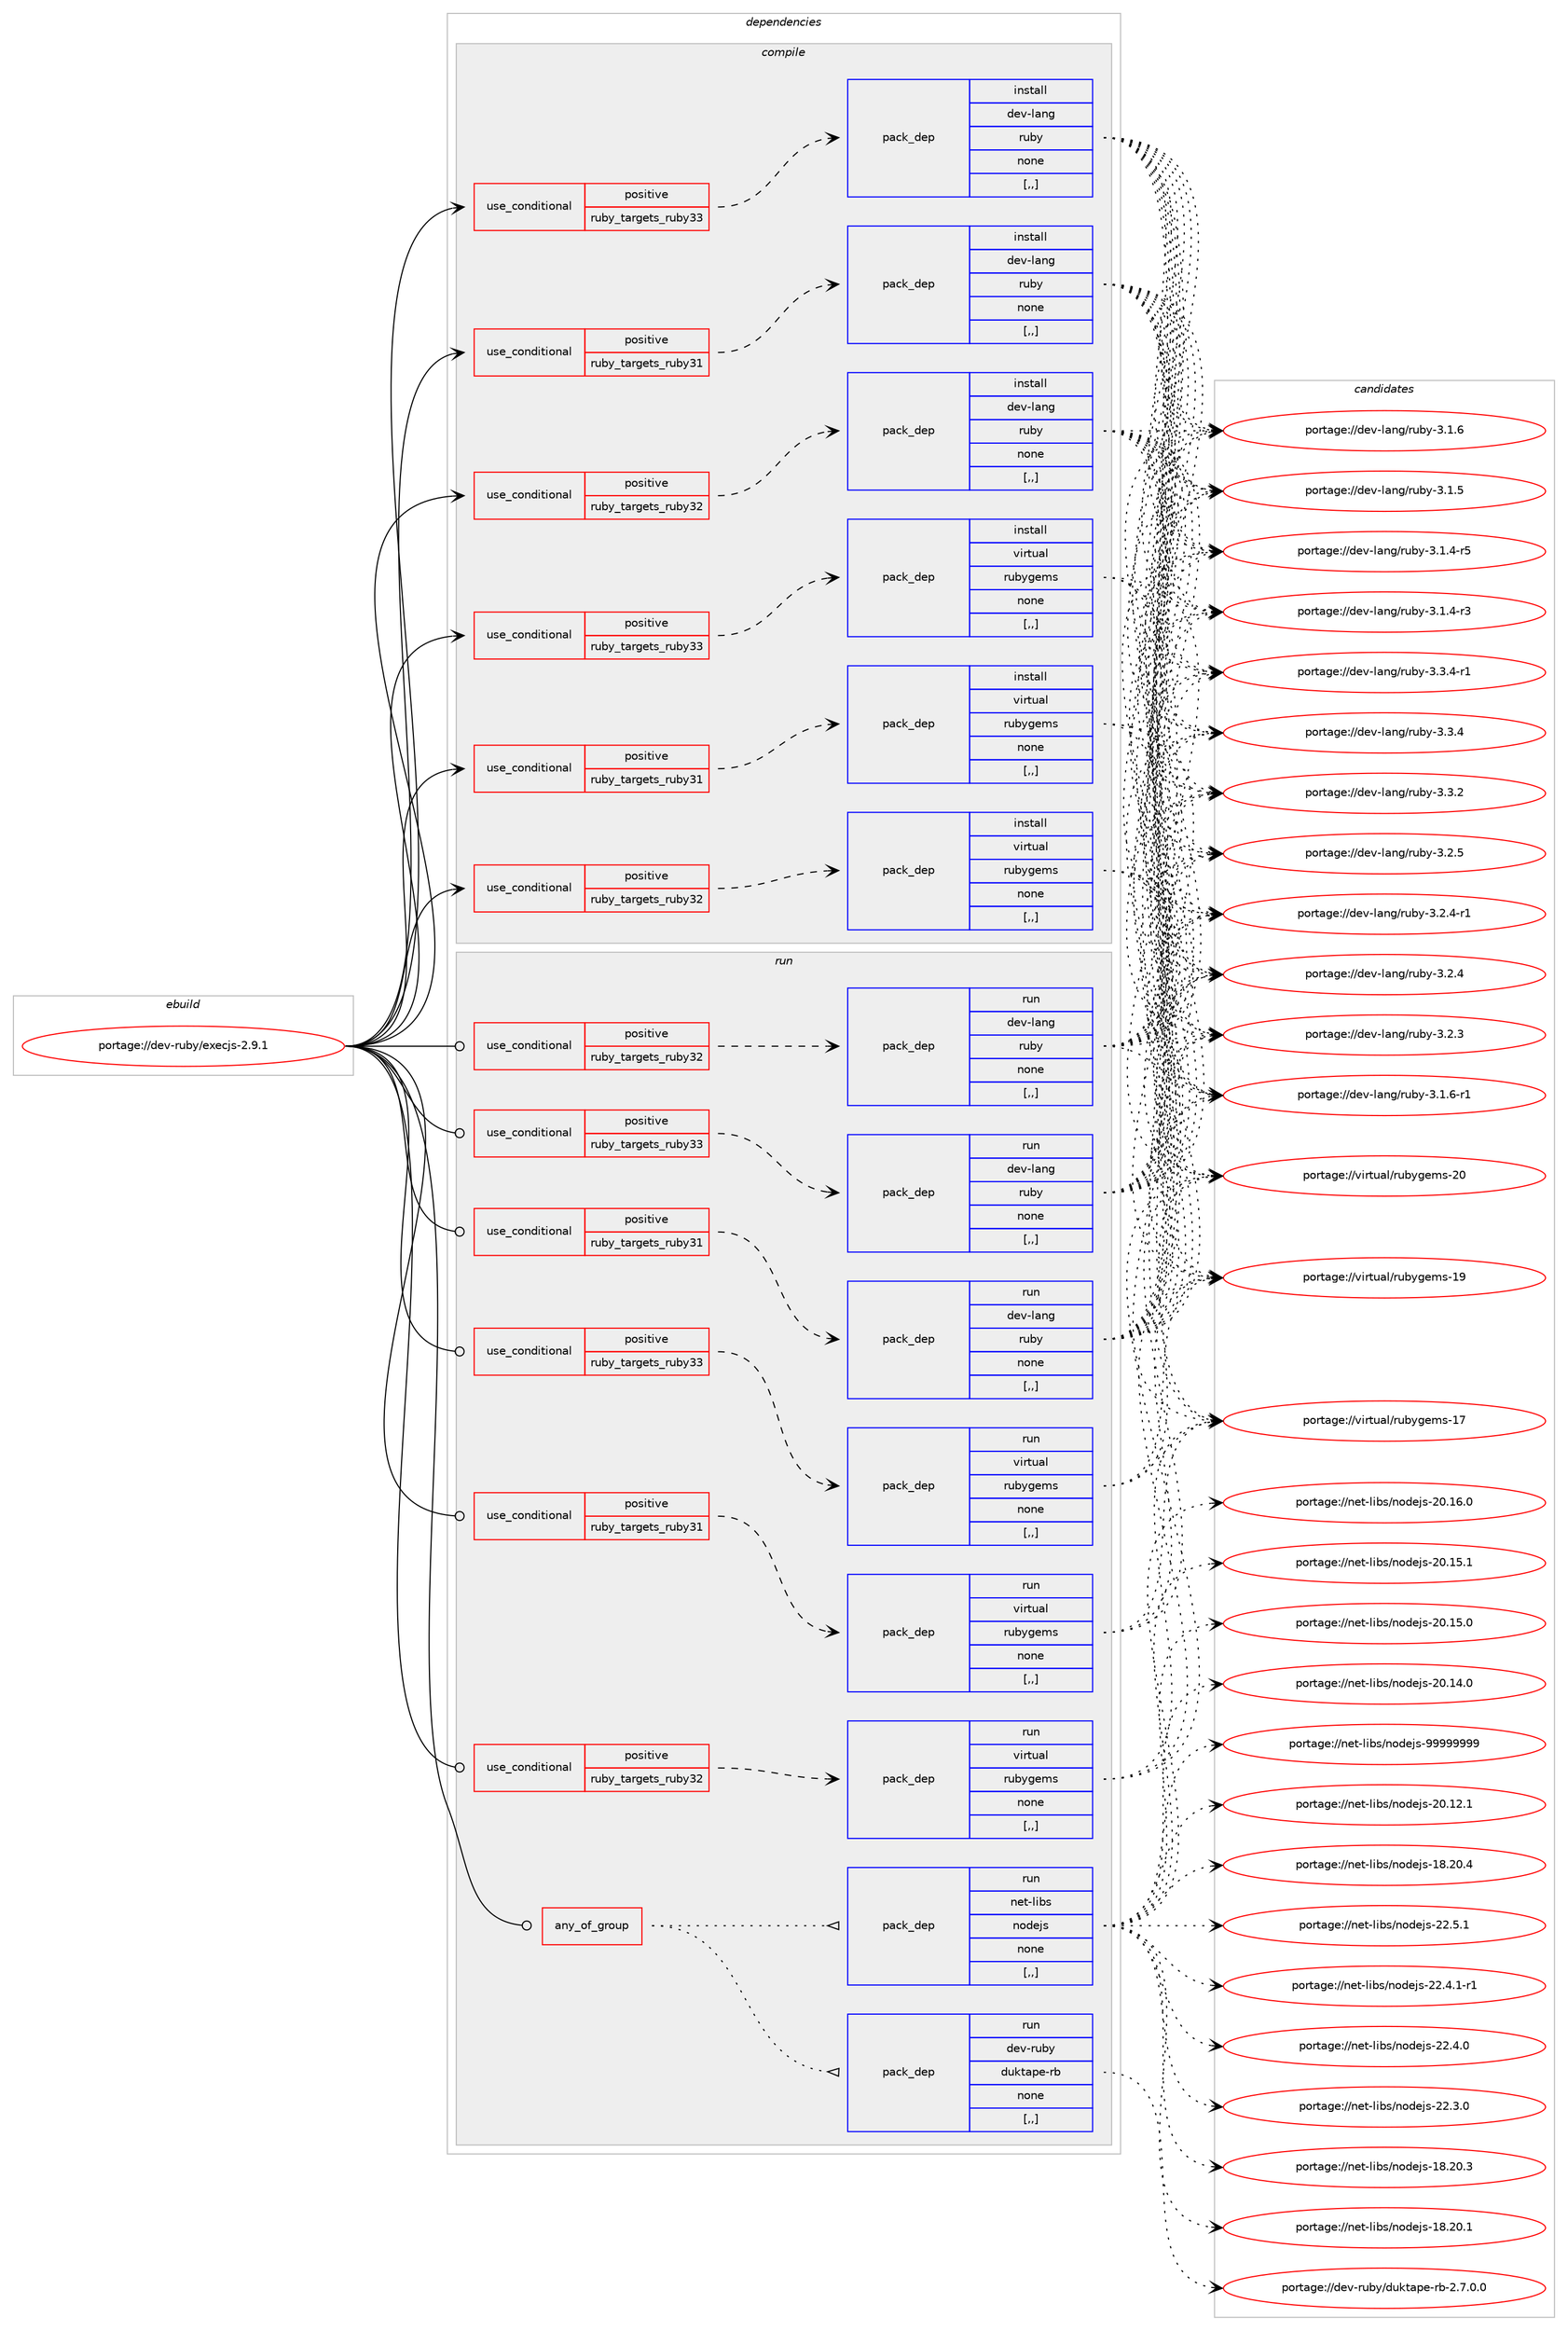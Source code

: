 digraph prolog {

# *************
# Graph options
# *************

newrank=true;
concentrate=true;
compound=true;
graph [rankdir=LR,fontname=Helvetica,fontsize=10,ranksep=1.5];#, ranksep=2.5, nodesep=0.2];
edge  [arrowhead=vee];
node  [fontname=Helvetica,fontsize=10];

# **********
# The ebuild
# **********

subgraph cluster_leftcol {
color=gray;
label=<<i>ebuild</i>>;
id [label="portage://dev-ruby/execjs-2.9.1", color=red, width=4, href="../dev-ruby/execjs-2.9.1.svg"];
}

# ****************
# The dependencies
# ****************

subgraph cluster_midcol {
color=gray;
label=<<i>dependencies</i>>;
subgraph cluster_compile {
fillcolor="#eeeeee";
style=filled;
label=<<i>compile</i>>;
subgraph cond47346 {
dependency182897 [label=<<TABLE BORDER="0" CELLBORDER="1" CELLSPACING="0" CELLPADDING="4"><TR><TD ROWSPAN="3" CELLPADDING="10">use_conditional</TD></TR><TR><TD>positive</TD></TR><TR><TD>ruby_targets_ruby31</TD></TR></TABLE>>, shape=none, color=red];
subgraph pack134239 {
dependency182898 [label=<<TABLE BORDER="0" CELLBORDER="1" CELLSPACING="0" CELLPADDING="4" WIDTH="220"><TR><TD ROWSPAN="6" CELLPADDING="30">pack_dep</TD></TR><TR><TD WIDTH="110">install</TD></TR><TR><TD>dev-lang</TD></TR><TR><TD>ruby</TD></TR><TR><TD>none</TD></TR><TR><TD>[,,]</TD></TR></TABLE>>, shape=none, color=blue];
}
dependency182897:e -> dependency182898:w [weight=20,style="dashed",arrowhead="vee"];
}
id:e -> dependency182897:w [weight=20,style="solid",arrowhead="vee"];
subgraph cond47347 {
dependency182899 [label=<<TABLE BORDER="0" CELLBORDER="1" CELLSPACING="0" CELLPADDING="4"><TR><TD ROWSPAN="3" CELLPADDING="10">use_conditional</TD></TR><TR><TD>positive</TD></TR><TR><TD>ruby_targets_ruby31</TD></TR></TABLE>>, shape=none, color=red];
subgraph pack134240 {
dependency182900 [label=<<TABLE BORDER="0" CELLBORDER="1" CELLSPACING="0" CELLPADDING="4" WIDTH="220"><TR><TD ROWSPAN="6" CELLPADDING="30">pack_dep</TD></TR><TR><TD WIDTH="110">install</TD></TR><TR><TD>virtual</TD></TR><TR><TD>rubygems</TD></TR><TR><TD>none</TD></TR><TR><TD>[,,]</TD></TR></TABLE>>, shape=none, color=blue];
}
dependency182899:e -> dependency182900:w [weight=20,style="dashed",arrowhead="vee"];
}
id:e -> dependency182899:w [weight=20,style="solid",arrowhead="vee"];
subgraph cond47348 {
dependency182901 [label=<<TABLE BORDER="0" CELLBORDER="1" CELLSPACING="0" CELLPADDING="4"><TR><TD ROWSPAN="3" CELLPADDING="10">use_conditional</TD></TR><TR><TD>positive</TD></TR><TR><TD>ruby_targets_ruby32</TD></TR></TABLE>>, shape=none, color=red];
subgraph pack134241 {
dependency182902 [label=<<TABLE BORDER="0" CELLBORDER="1" CELLSPACING="0" CELLPADDING="4" WIDTH="220"><TR><TD ROWSPAN="6" CELLPADDING="30">pack_dep</TD></TR><TR><TD WIDTH="110">install</TD></TR><TR><TD>dev-lang</TD></TR><TR><TD>ruby</TD></TR><TR><TD>none</TD></TR><TR><TD>[,,]</TD></TR></TABLE>>, shape=none, color=blue];
}
dependency182901:e -> dependency182902:w [weight=20,style="dashed",arrowhead="vee"];
}
id:e -> dependency182901:w [weight=20,style="solid",arrowhead="vee"];
subgraph cond47349 {
dependency182903 [label=<<TABLE BORDER="0" CELLBORDER="1" CELLSPACING="0" CELLPADDING="4"><TR><TD ROWSPAN="3" CELLPADDING="10">use_conditional</TD></TR><TR><TD>positive</TD></TR><TR><TD>ruby_targets_ruby32</TD></TR></TABLE>>, shape=none, color=red];
subgraph pack134242 {
dependency182904 [label=<<TABLE BORDER="0" CELLBORDER="1" CELLSPACING="0" CELLPADDING="4" WIDTH="220"><TR><TD ROWSPAN="6" CELLPADDING="30">pack_dep</TD></TR><TR><TD WIDTH="110">install</TD></TR><TR><TD>virtual</TD></TR><TR><TD>rubygems</TD></TR><TR><TD>none</TD></TR><TR><TD>[,,]</TD></TR></TABLE>>, shape=none, color=blue];
}
dependency182903:e -> dependency182904:w [weight=20,style="dashed",arrowhead="vee"];
}
id:e -> dependency182903:w [weight=20,style="solid",arrowhead="vee"];
subgraph cond47350 {
dependency182905 [label=<<TABLE BORDER="0" CELLBORDER="1" CELLSPACING="0" CELLPADDING="4"><TR><TD ROWSPAN="3" CELLPADDING="10">use_conditional</TD></TR><TR><TD>positive</TD></TR><TR><TD>ruby_targets_ruby33</TD></TR></TABLE>>, shape=none, color=red];
subgraph pack134243 {
dependency182906 [label=<<TABLE BORDER="0" CELLBORDER="1" CELLSPACING="0" CELLPADDING="4" WIDTH="220"><TR><TD ROWSPAN="6" CELLPADDING="30">pack_dep</TD></TR><TR><TD WIDTH="110">install</TD></TR><TR><TD>dev-lang</TD></TR><TR><TD>ruby</TD></TR><TR><TD>none</TD></TR><TR><TD>[,,]</TD></TR></TABLE>>, shape=none, color=blue];
}
dependency182905:e -> dependency182906:w [weight=20,style="dashed",arrowhead="vee"];
}
id:e -> dependency182905:w [weight=20,style="solid",arrowhead="vee"];
subgraph cond47351 {
dependency182907 [label=<<TABLE BORDER="0" CELLBORDER="1" CELLSPACING="0" CELLPADDING="4"><TR><TD ROWSPAN="3" CELLPADDING="10">use_conditional</TD></TR><TR><TD>positive</TD></TR><TR><TD>ruby_targets_ruby33</TD></TR></TABLE>>, shape=none, color=red];
subgraph pack134244 {
dependency182908 [label=<<TABLE BORDER="0" CELLBORDER="1" CELLSPACING="0" CELLPADDING="4" WIDTH="220"><TR><TD ROWSPAN="6" CELLPADDING="30">pack_dep</TD></TR><TR><TD WIDTH="110">install</TD></TR><TR><TD>virtual</TD></TR><TR><TD>rubygems</TD></TR><TR><TD>none</TD></TR><TR><TD>[,,]</TD></TR></TABLE>>, shape=none, color=blue];
}
dependency182907:e -> dependency182908:w [weight=20,style="dashed",arrowhead="vee"];
}
id:e -> dependency182907:w [weight=20,style="solid",arrowhead="vee"];
}
subgraph cluster_compileandrun {
fillcolor="#eeeeee";
style=filled;
label=<<i>compile and run</i>>;
}
subgraph cluster_run {
fillcolor="#eeeeee";
style=filled;
label=<<i>run</i>>;
subgraph any1162 {
dependency182909 [label=<<TABLE BORDER="0" CELLBORDER="1" CELLSPACING="0" CELLPADDING="4"><TR><TD CELLPADDING="10">any_of_group</TD></TR></TABLE>>, shape=none, color=red];subgraph pack134245 {
dependency182910 [label=<<TABLE BORDER="0" CELLBORDER="1" CELLSPACING="0" CELLPADDING="4" WIDTH="220"><TR><TD ROWSPAN="6" CELLPADDING="30">pack_dep</TD></TR><TR><TD WIDTH="110">run</TD></TR><TR><TD>dev-ruby</TD></TR><TR><TD>duktape-rb</TD></TR><TR><TD>none</TD></TR><TR><TD>[,,]</TD></TR></TABLE>>, shape=none, color=blue];
}
dependency182909:e -> dependency182910:w [weight=20,style="dotted",arrowhead="oinv"];
subgraph pack134246 {
dependency182911 [label=<<TABLE BORDER="0" CELLBORDER="1" CELLSPACING="0" CELLPADDING="4" WIDTH="220"><TR><TD ROWSPAN="6" CELLPADDING="30">pack_dep</TD></TR><TR><TD WIDTH="110">run</TD></TR><TR><TD>net-libs</TD></TR><TR><TD>nodejs</TD></TR><TR><TD>none</TD></TR><TR><TD>[,,]</TD></TR></TABLE>>, shape=none, color=blue];
}
dependency182909:e -> dependency182911:w [weight=20,style="dotted",arrowhead="oinv"];
}
id:e -> dependency182909:w [weight=20,style="solid",arrowhead="odot"];
subgraph cond47352 {
dependency182912 [label=<<TABLE BORDER="0" CELLBORDER="1" CELLSPACING="0" CELLPADDING="4"><TR><TD ROWSPAN="3" CELLPADDING="10">use_conditional</TD></TR><TR><TD>positive</TD></TR><TR><TD>ruby_targets_ruby31</TD></TR></TABLE>>, shape=none, color=red];
subgraph pack134247 {
dependency182913 [label=<<TABLE BORDER="0" CELLBORDER="1" CELLSPACING="0" CELLPADDING="4" WIDTH="220"><TR><TD ROWSPAN="6" CELLPADDING="30">pack_dep</TD></TR><TR><TD WIDTH="110">run</TD></TR><TR><TD>dev-lang</TD></TR><TR><TD>ruby</TD></TR><TR><TD>none</TD></TR><TR><TD>[,,]</TD></TR></TABLE>>, shape=none, color=blue];
}
dependency182912:e -> dependency182913:w [weight=20,style="dashed",arrowhead="vee"];
}
id:e -> dependency182912:w [weight=20,style="solid",arrowhead="odot"];
subgraph cond47353 {
dependency182914 [label=<<TABLE BORDER="0" CELLBORDER="1" CELLSPACING="0" CELLPADDING="4"><TR><TD ROWSPAN="3" CELLPADDING="10">use_conditional</TD></TR><TR><TD>positive</TD></TR><TR><TD>ruby_targets_ruby31</TD></TR></TABLE>>, shape=none, color=red];
subgraph pack134248 {
dependency182915 [label=<<TABLE BORDER="0" CELLBORDER="1" CELLSPACING="0" CELLPADDING="4" WIDTH="220"><TR><TD ROWSPAN="6" CELLPADDING="30">pack_dep</TD></TR><TR><TD WIDTH="110">run</TD></TR><TR><TD>virtual</TD></TR><TR><TD>rubygems</TD></TR><TR><TD>none</TD></TR><TR><TD>[,,]</TD></TR></TABLE>>, shape=none, color=blue];
}
dependency182914:e -> dependency182915:w [weight=20,style="dashed",arrowhead="vee"];
}
id:e -> dependency182914:w [weight=20,style="solid",arrowhead="odot"];
subgraph cond47354 {
dependency182916 [label=<<TABLE BORDER="0" CELLBORDER="1" CELLSPACING="0" CELLPADDING="4"><TR><TD ROWSPAN="3" CELLPADDING="10">use_conditional</TD></TR><TR><TD>positive</TD></TR><TR><TD>ruby_targets_ruby32</TD></TR></TABLE>>, shape=none, color=red];
subgraph pack134249 {
dependency182917 [label=<<TABLE BORDER="0" CELLBORDER="1" CELLSPACING="0" CELLPADDING="4" WIDTH="220"><TR><TD ROWSPAN="6" CELLPADDING="30">pack_dep</TD></TR><TR><TD WIDTH="110">run</TD></TR><TR><TD>dev-lang</TD></TR><TR><TD>ruby</TD></TR><TR><TD>none</TD></TR><TR><TD>[,,]</TD></TR></TABLE>>, shape=none, color=blue];
}
dependency182916:e -> dependency182917:w [weight=20,style="dashed",arrowhead="vee"];
}
id:e -> dependency182916:w [weight=20,style="solid",arrowhead="odot"];
subgraph cond47355 {
dependency182918 [label=<<TABLE BORDER="0" CELLBORDER="1" CELLSPACING="0" CELLPADDING="4"><TR><TD ROWSPAN="3" CELLPADDING="10">use_conditional</TD></TR><TR><TD>positive</TD></TR><TR><TD>ruby_targets_ruby32</TD></TR></TABLE>>, shape=none, color=red];
subgraph pack134250 {
dependency182919 [label=<<TABLE BORDER="0" CELLBORDER="1" CELLSPACING="0" CELLPADDING="4" WIDTH="220"><TR><TD ROWSPAN="6" CELLPADDING="30">pack_dep</TD></TR><TR><TD WIDTH="110">run</TD></TR><TR><TD>virtual</TD></TR><TR><TD>rubygems</TD></TR><TR><TD>none</TD></TR><TR><TD>[,,]</TD></TR></TABLE>>, shape=none, color=blue];
}
dependency182918:e -> dependency182919:w [weight=20,style="dashed",arrowhead="vee"];
}
id:e -> dependency182918:w [weight=20,style="solid",arrowhead="odot"];
subgraph cond47356 {
dependency182920 [label=<<TABLE BORDER="0" CELLBORDER="1" CELLSPACING="0" CELLPADDING="4"><TR><TD ROWSPAN="3" CELLPADDING="10">use_conditional</TD></TR><TR><TD>positive</TD></TR><TR><TD>ruby_targets_ruby33</TD></TR></TABLE>>, shape=none, color=red];
subgraph pack134251 {
dependency182921 [label=<<TABLE BORDER="0" CELLBORDER="1" CELLSPACING="0" CELLPADDING="4" WIDTH="220"><TR><TD ROWSPAN="6" CELLPADDING="30">pack_dep</TD></TR><TR><TD WIDTH="110">run</TD></TR><TR><TD>dev-lang</TD></TR><TR><TD>ruby</TD></TR><TR><TD>none</TD></TR><TR><TD>[,,]</TD></TR></TABLE>>, shape=none, color=blue];
}
dependency182920:e -> dependency182921:w [weight=20,style="dashed",arrowhead="vee"];
}
id:e -> dependency182920:w [weight=20,style="solid",arrowhead="odot"];
subgraph cond47357 {
dependency182922 [label=<<TABLE BORDER="0" CELLBORDER="1" CELLSPACING="0" CELLPADDING="4"><TR><TD ROWSPAN="3" CELLPADDING="10">use_conditional</TD></TR><TR><TD>positive</TD></TR><TR><TD>ruby_targets_ruby33</TD></TR></TABLE>>, shape=none, color=red];
subgraph pack134252 {
dependency182923 [label=<<TABLE BORDER="0" CELLBORDER="1" CELLSPACING="0" CELLPADDING="4" WIDTH="220"><TR><TD ROWSPAN="6" CELLPADDING="30">pack_dep</TD></TR><TR><TD WIDTH="110">run</TD></TR><TR><TD>virtual</TD></TR><TR><TD>rubygems</TD></TR><TR><TD>none</TD></TR><TR><TD>[,,]</TD></TR></TABLE>>, shape=none, color=blue];
}
dependency182922:e -> dependency182923:w [weight=20,style="dashed",arrowhead="vee"];
}
id:e -> dependency182922:w [weight=20,style="solid",arrowhead="odot"];
}
}

# **************
# The candidates
# **************

subgraph cluster_choices {
rank=same;
color=gray;
label=<<i>candidates</i>>;

subgraph choice134239 {
color=black;
nodesep=1;
choice100101118451089711010347114117981214551465146524511449 [label="portage://dev-lang/ruby-3.3.4-r1", color=red, width=4,href="../dev-lang/ruby-3.3.4-r1.svg"];
choice10010111845108971101034711411798121455146514652 [label="portage://dev-lang/ruby-3.3.4", color=red, width=4,href="../dev-lang/ruby-3.3.4.svg"];
choice10010111845108971101034711411798121455146514650 [label="portage://dev-lang/ruby-3.3.2", color=red, width=4,href="../dev-lang/ruby-3.3.2.svg"];
choice10010111845108971101034711411798121455146504653 [label="portage://dev-lang/ruby-3.2.5", color=red, width=4,href="../dev-lang/ruby-3.2.5.svg"];
choice100101118451089711010347114117981214551465046524511449 [label="portage://dev-lang/ruby-3.2.4-r1", color=red, width=4,href="../dev-lang/ruby-3.2.4-r1.svg"];
choice10010111845108971101034711411798121455146504652 [label="portage://dev-lang/ruby-3.2.4", color=red, width=4,href="../dev-lang/ruby-3.2.4.svg"];
choice10010111845108971101034711411798121455146504651 [label="portage://dev-lang/ruby-3.2.3", color=red, width=4,href="../dev-lang/ruby-3.2.3.svg"];
choice100101118451089711010347114117981214551464946544511449 [label="portage://dev-lang/ruby-3.1.6-r1", color=red, width=4,href="../dev-lang/ruby-3.1.6-r1.svg"];
choice10010111845108971101034711411798121455146494654 [label="portage://dev-lang/ruby-3.1.6", color=red, width=4,href="../dev-lang/ruby-3.1.6.svg"];
choice10010111845108971101034711411798121455146494653 [label="portage://dev-lang/ruby-3.1.5", color=red, width=4,href="../dev-lang/ruby-3.1.5.svg"];
choice100101118451089711010347114117981214551464946524511453 [label="portage://dev-lang/ruby-3.1.4-r5", color=red, width=4,href="../dev-lang/ruby-3.1.4-r5.svg"];
choice100101118451089711010347114117981214551464946524511451 [label="portage://dev-lang/ruby-3.1.4-r3", color=red, width=4,href="../dev-lang/ruby-3.1.4-r3.svg"];
dependency182898:e -> choice100101118451089711010347114117981214551465146524511449:w [style=dotted,weight="100"];
dependency182898:e -> choice10010111845108971101034711411798121455146514652:w [style=dotted,weight="100"];
dependency182898:e -> choice10010111845108971101034711411798121455146514650:w [style=dotted,weight="100"];
dependency182898:e -> choice10010111845108971101034711411798121455146504653:w [style=dotted,weight="100"];
dependency182898:e -> choice100101118451089711010347114117981214551465046524511449:w [style=dotted,weight="100"];
dependency182898:e -> choice10010111845108971101034711411798121455146504652:w [style=dotted,weight="100"];
dependency182898:e -> choice10010111845108971101034711411798121455146504651:w [style=dotted,weight="100"];
dependency182898:e -> choice100101118451089711010347114117981214551464946544511449:w [style=dotted,weight="100"];
dependency182898:e -> choice10010111845108971101034711411798121455146494654:w [style=dotted,weight="100"];
dependency182898:e -> choice10010111845108971101034711411798121455146494653:w [style=dotted,weight="100"];
dependency182898:e -> choice100101118451089711010347114117981214551464946524511453:w [style=dotted,weight="100"];
dependency182898:e -> choice100101118451089711010347114117981214551464946524511451:w [style=dotted,weight="100"];
}
subgraph choice134240 {
color=black;
nodesep=1;
choice118105114116117971084711411798121103101109115455048 [label="portage://virtual/rubygems-20", color=red, width=4,href="../virtual/rubygems-20.svg"];
choice118105114116117971084711411798121103101109115454957 [label="portage://virtual/rubygems-19", color=red, width=4,href="../virtual/rubygems-19.svg"];
choice118105114116117971084711411798121103101109115454955 [label="portage://virtual/rubygems-17", color=red, width=4,href="../virtual/rubygems-17.svg"];
dependency182900:e -> choice118105114116117971084711411798121103101109115455048:w [style=dotted,weight="100"];
dependency182900:e -> choice118105114116117971084711411798121103101109115454957:w [style=dotted,weight="100"];
dependency182900:e -> choice118105114116117971084711411798121103101109115454955:w [style=dotted,weight="100"];
}
subgraph choice134241 {
color=black;
nodesep=1;
choice100101118451089711010347114117981214551465146524511449 [label="portage://dev-lang/ruby-3.3.4-r1", color=red, width=4,href="../dev-lang/ruby-3.3.4-r1.svg"];
choice10010111845108971101034711411798121455146514652 [label="portage://dev-lang/ruby-3.3.4", color=red, width=4,href="../dev-lang/ruby-3.3.4.svg"];
choice10010111845108971101034711411798121455146514650 [label="portage://dev-lang/ruby-3.3.2", color=red, width=4,href="../dev-lang/ruby-3.3.2.svg"];
choice10010111845108971101034711411798121455146504653 [label="portage://dev-lang/ruby-3.2.5", color=red, width=4,href="../dev-lang/ruby-3.2.5.svg"];
choice100101118451089711010347114117981214551465046524511449 [label="portage://dev-lang/ruby-3.2.4-r1", color=red, width=4,href="../dev-lang/ruby-3.2.4-r1.svg"];
choice10010111845108971101034711411798121455146504652 [label="portage://dev-lang/ruby-3.2.4", color=red, width=4,href="../dev-lang/ruby-3.2.4.svg"];
choice10010111845108971101034711411798121455146504651 [label="portage://dev-lang/ruby-3.2.3", color=red, width=4,href="../dev-lang/ruby-3.2.3.svg"];
choice100101118451089711010347114117981214551464946544511449 [label="portage://dev-lang/ruby-3.1.6-r1", color=red, width=4,href="../dev-lang/ruby-3.1.6-r1.svg"];
choice10010111845108971101034711411798121455146494654 [label="portage://dev-lang/ruby-3.1.6", color=red, width=4,href="../dev-lang/ruby-3.1.6.svg"];
choice10010111845108971101034711411798121455146494653 [label="portage://dev-lang/ruby-3.1.5", color=red, width=4,href="../dev-lang/ruby-3.1.5.svg"];
choice100101118451089711010347114117981214551464946524511453 [label="portage://dev-lang/ruby-3.1.4-r5", color=red, width=4,href="../dev-lang/ruby-3.1.4-r5.svg"];
choice100101118451089711010347114117981214551464946524511451 [label="portage://dev-lang/ruby-3.1.4-r3", color=red, width=4,href="../dev-lang/ruby-3.1.4-r3.svg"];
dependency182902:e -> choice100101118451089711010347114117981214551465146524511449:w [style=dotted,weight="100"];
dependency182902:e -> choice10010111845108971101034711411798121455146514652:w [style=dotted,weight="100"];
dependency182902:e -> choice10010111845108971101034711411798121455146514650:w [style=dotted,weight="100"];
dependency182902:e -> choice10010111845108971101034711411798121455146504653:w [style=dotted,weight="100"];
dependency182902:e -> choice100101118451089711010347114117981214551465046524511449:w [style=dotted,weight="100"];
dependency182902:e -> choice10010111845108971101034711411798121455146504652:w [style=dotted,weight="100"];
dependency182902:e -> choice10010111845108971101034711411798121455146504651:w [style=dotted,weight="100"];
dependency182902:e -> choice100101118451089711010347114117981214551464946544511449:w [style=dotted,weight="100"];
dependency182902:e -> choice10010111845108971101034711411798121455146494654:w [style=dotted,weight="100"];
dependency182902:e -> choice10010111845108971101034711411798121455146494653:w [style=dotted,weight="100"];
dependency182902:e -> choice100101118451089711010347114117981214551464946524511453:w [style=dotted,weight="100"];
dependency182902:e -> choice100101118451089711010347114117981214551464946524511451:w [style=dotted,weight="100"];
}
subgraph choice134242 {
color=black;
nodesep=1;
choice118105114116117971084711411798121103101109115455048 [label="portage://virtual/rubygems-20", color=red, width=4,href="../virtual/rubygems-20.svg"];
choice118105114116117971084711411798121103101109115454957 [label="portage://virtual/rubygems-19", color=red, width=4,href="../virtual/rubygems-19.svg"];
choice118105114116117971084711411798121103101109115454955 [label="portage://virtual/rubygems-17", color=red, width=4,href="../virtual/rubygems-17.svg"];
dependency182904:e -> choice118105114116117971084711411798121103101109115455048:w [style=dotted,weight="100"];
dependency182904:e -> choice118105114116117971084711411798121103101109115454957:w [style=dotted,weight="100"];
dependency182904:e -> choice118105114116117971084711411798121103101109115454955:w [style=dotted,weight="100"];
}
subgraph choice134243 {
color=black;
nodesep=1;
choice100101118451089711010347114117981214551465146524511449 [label="portage://dev-lang/ruby-3.3.4-r1", color=red, width=4,href="../dev-lang/ruby-3.3.4-r1.svg"];
choice10010111845108971101034711411798121455146514652 [label="portage://dev-lang/ruby-3.3.4", color=red, width=4,href="../dev-lang/ruby-3.3.4.svg"];
choice10010111845108971101034711411798121455146514650 [label="portage://dev-lang/ruby-3.3.2", color=red, width=4,href="../dev-lang/ruby-3.3.2.svg"];
choice10010111845108971101034711411798121455146504653 [label="portage://dev-lang/ruby-3.2.5", color=red, width=4,href="../dev-lang/ruby-3.2.5.svg"];
choice100101118451089711010347114117981214551465046524511449 [label="portage://dev-lang/ruby-3.2.4-r1", color=red, width=4,href="../dev-lang/ruby-3.2.4-r1.svg"];
choice10010111845108971101034711411798121455146504652 [label="portage://dev-lang/ruby-3.2.4", color=red, width=4,href="../dev-lang/ruby-3.2.4.svg"];
choice10010111845108971101034711411798121455146504651 [label="portage://dev-lang/ruby-3.2.3", color=red, width=4,href="../dev-lang/ruby-3.2.3.svg"];
choice100101118451089711010347114117981214551464946544511449 [label="portage://dev-lang/ruby-3.1.6-r1", color=red, width=4,href="../dev-lang/ruby-3.1.6-r1.svg"];
choice10010111845108971101034711411798121455146494654 [label="portage://dev-lang/ruby-3.1.6", color=red, width=4,href="../dev-lang/ruby-3.1.6.svg"];
choice10010111845108971101034711411798121455146494653 [label="portage://dev-lang/ruby-3.1.5", color=red, width=4,href="../dev-lang/ruby-3.1.5.svg"];
choice100101118451089711010347114117981214551464946524511453 [label="portage://dev-lang/ruby-3.1.4-r5", color=red, width=4,href="../dev-lang/ruby-3.1.4-r5.svg"];
choice100101118451089711010347114117981214551464946524511451 [label="portage://dev-lang/ruby-3.1.4-r3", color=red, width=4,href="../dev-lang/ruby-3.1.4-r3.svg"];
dependency182906:e -> choice100101118451089711010347114117981214551465146524511449:w [style=dotted,weight="100"];
dependency182906:e -> choice10010111845108971101034711411798121455146514652:w [style=dotted,weight="100"];
dependency182906:e -> choice10010111845108971101034711411798121455146514650:w [style=dotted,weight="100"];
dependency182906:e -> choice10010111845108971101034711411798121455146504653:w [style=dotted,weight="100"];
dependency182906:e -> choice100101118451089711010347114117981214551465046524511449:w [style=dotted,weight="100"];
dependency182906:e -> choice10010111845108971101034711411798121455146504652:w [style=dotted,weight="100"];
dependency182906:e -> choice10010111845108971101034711411798121455146504651:w [style=dotted,weight="100"];
dependency182906:e -> choice100101118451089711010347114117981214551464946544511449:w [style=dotted,weight="100"];
dependency182906:e -> choice10010111845108971101034711411798121455146494654:w [style=dotted,weight="100"];
dependency182906:e -> choice10010111845108971101034711411798121455146494653:w [style=dotted,weight="100"];
dependency182906:e -> choice100101118451089711010347114117981214551464946524511453:w [style=dotted,weight="100"];
dependency182906:e -> choice100101118451089711010347114117981214551464946524511451:w [style=dotted,weight="100"];
}
subgraph choice134244 {
color=black;
nodesep=1;
choice118105114116117971084711411798121103101109115455048 [label="portage://virtual/rubygems-20", color=red, width=4,href="../virtual/rubygems-20.svg"];
choice118105114116117971084711411798121103101109115454957 [label="portage://virtual/rubygems-19", color=red, width=4,href="../virtual/rubygems-19.svg"];
choice118105114116117971084711411798121103101109115454955 [label="portage://virtual/rubygems-17", color=red, width=4,href="../virtual/rubygems-17.svg"];
dependency182908:e -> choice118105114116117971084711411798121103101109115455048:w [style=dotted,weight="100"];
dependency182908:e -> choice118105114116117971084711411798121103101109115454957:w [style=dotted,weight="100"];
dependency182908:e -> choice118105114116117971084711411798121103101109115454955:w [style=dotted,weight="100"];
}
subgraph choice134245 {
color=black;
nodesep=1;
choice1001011184511411798121471001171071169711210145114984550465546484648 [label="portage://dev-ruby/duktape-rb-2.7.0.0", color=red, width=4,href="../dev-ruby/duktape-rb-2.7.0.0.svg"];
dependency182910:e -> choice1001011184511411798121471001171071169711210145114984550465546484648:w [style=dotted,weight="100"];
}
subgraph choice134246 {
color=black;
nodesep=1;
choice110101116451081059811547110111100101106115455757575757575757 [label="portage://net-libs/nodejs-99999999", color=red, width=4,href="../net-libs/nodejs-99999999.svg"];
choice11010111645108105981154711011110010110611545505046534649 [label="portage://net-libs/nodejs-22.5.1", color=red, width=4,href="../net-libs/nodejs-22.5.1.svg"];
choice110101116451081059811547110111100101106115455050465246494511449 [label="portage://net-libs/nodejs-22.4.1-r1", color=red, width=4,href="../net-libs/nodejs-22.4.1-r1.svg"];
choice11010111645108105981154711011110010110611545505046524648 [label="portage://net-libs/nodejs-22.4.0", color=red, width=4,href="../net-libs/nodejs-22.4.0.svg"];
choice11010111645108105981154711011110010110611545505046514648 [label="portage://net-libs/nodejs-22.3.0", color=red, width=4,href="../net-libs/nodejs-22.3.0.svg"];
choice1101011164510810598115471101111001011061154550484649544648 [label="portage://net-libs/nodejs-20.16.0", color=red, width=4,href="../net-libs/nodejs-20.16.0.svg"];
choice1101011164510810598115471101111001011061154550484649534649 [label="portage://net-libs/nodejs-20.15.1", color=red, width=4,href="../net-libs/nodejs-20.15.1.svg"];
choice1101011164510810598115471101111001011061154550484649534648 [label="portage://net-libs/nodejs-20.15.0", color=red, width=4,href="../net-libs/nodejs-20.15.0.svg"];
choice1101011164510810598115471101111001011061154550484649524648 [label="portage://net-libs/nodejs-20.14.0", color=red, width=4,href="../net-libs/nodejs-20.14.0.svg"];
choice1101011164510810598115471101111001011061154550484649504649 [label="portage://net-libs/nodejs-20.12.1", color=red, width=4,href="../net-libs/nodejs-20.12.1.svg"];
choice1101011164510810598115471101111001011061154549564650484652 [label="portage://net-libs/nodejs-18.20.4", color=red, width=4,href="../net-libs/nodejs-18.20.4.svg"];
choice1101011164510810598115471101111001011061154549564650484651 [label="portage://net-libs/nodejs-18.20.3", color=red, width=4,href="../net-libs/nodejs-18.20.3.svg"];
choice1101011164510810598115471101111001011061154549564650484649 [label="portage://net-libs/nodejs-18.20.1", color=red, width=4,href="../net-libs/nodejs-18.20.1.svg"];
dependency182911:e -> choice110101116451081059811547110111100101106115455757575757575757:w [style=dotted,weight="100"];
dependency182911:e -> choice11010111645108105981154711011110010110611545505046534649:w [style=dotted,weight="100"];
dependency182911:e -> choice110101116451081059811547110111100101106115455050465246494511449:w [style=dotted,weight="100"];
dependency182911:e -> choice11010111645108105981154711011110010110611545505046524648:w [style=dotted,weight="100"];
dependency182911:e -> choice11010111645108105981154711011110010110611545505046514648:w [style=dotted,weight="100"];
dependency182911:e -> choice1101011164510810598115471101111001011061154550484649544648:w [style=dotted,weight="100"];
dependency182911:e -> choice1101011164510810598115471101111001011061154550484649534649:w [style=dotted,weight="100"];
dependency182911:e -> choice1101011164510810598115471101111001011061154550484649534648:w [style=dotted,weight="100"];
dependency182911:e -> choice1101011164510810598115471101111001011061154550484649524648:w [style=dotted,weight="100"];
dependency182911:e -> choice1101011164510810598115471101111001011061154550484649504649:w [style=dotted,weight="100"];
dependency182911:e -> choice1101011164510810598115471101111001011061154549564650484652:w [style=dotted,weight="100"];
dependency182911:e -> choice1101011164510810598115471101111001011061154549564650484651:w [style=dotted,weight="100"];
dependency182911:e -> choice1101011164510810598115471101111001011061154549564650484649:w [style=dotted,weight="100"];
}
subgraph choice134247 {
color=black;
nodesep=1;
choice100101118451089711010347114117981214551465146524511449 [label="portage://dev-lang/ruby-3.3.4-r1", color=red, width=4,href="../dev-lang/ruby-3.3.4-r1.svg"];
choice10010111845108971101034711411798121455146514652 [label="portage://dev-lang/ruby-3.3.4", color=red, width=4,href="../dev-lang/ruby-3.3.4.svg"];
choice10010111845108971101034711411798121455146514650 [label="portage://dev-lang/ruby-3.3.2", color=red, width=4,href="../dev-lang/ruby-3.3.2.svg"];
choice10010111845108971101034711411798121455146504653 [label="portage://dev-lang/ruby-3.2.5", color=red, width=4,href="../dev-lang/ruby-3.2.5.svg"];
choice100101118451089711010347114117981214551465046524511449 [label="portage://dev-lang/ruby-3.2.4-r1", color=red, width=4,href="../dev-lang/ruby-3.2.4-r1.svg"];
choice10010111845108971101034711411798121455146504652 [label="portage://dev-lang/ruby-3.2.4", color=red, width=4,href="../dev-lang/ruby-3.2.4.svg"];
choice10010111845108971101034711411798121455146504651 [label="portage://dev-lang/ruby-3.2.3", color=red, width=4,href="../dev-lang/ruby-3.2.3.svg"];
choice100101118451089711010347114117981214551464946544511449 [label="portage://dev-lang/ruby-3.1.6-r1", color=red, width=4,href="../dev-lang/ruby-3.1.6-r1.svg"];
choice10010111845108971101034711411798121455146494654 [label="portage://dev-lang/ruby-3.1.6", color=red, width=4,href="../dev-lang/ruby-3.1.6.svg"];
choice10010111845108971101034711411798121455146494653 [label="portage://dev-lang/ruby-3.1.5", color=red, width=4,href="../dev-lang/ruby-3.1.5.svg"];
choice100101118451089711010347114117981214551464946524511453 [label="portage://dev-lang/ruby-3.1.4-r5", color=red, width=4,href="../dev-lang/ruby-3.1.4-r5.svg"];
choice100101118451089711010347114117981214551464946524511451 [label="portage://dev-lang/ruby-3.1.4-r3", color=red, width=4,href="../dev-lang/ruby-3.1.4-r3.svg"];
dependency182913:e -> choice100101118451089711010347114117981214551465146524511449:w [style=dotted,weight="100"];
dependency182913:e -> choice10010111845108971101034711411798121455146514652:w [style=dotted,weight="100"];
dependency182913:e -> choice10010111845108971101034711411798121455146514650:w [style=dotted,weight="100"];
dependency182913:e -> choice10010111845108971101034711411798121455146504653:w [style=dotted,weight="100"];
dependency182913:e -> choice100101118451089711010347114117981214551465046524511449:w [style=dotted,weight="100"];
dependency182913:e -> choice10010111845108971101034711411798121455146504652:w [style=dotted,weight="100"];
dependency182913:e -> choice10010111845108971101034711411798121455146504651:w [style=dotted,weight="100"];
dependency182913:e -> choice100101118451089711010347114117981214551464946544511449:w [style=dotted,weight="100"];
dependency182913:e -> choice10010111845108971101034711411798121455146494654:w [style=dotted,weight="100"];
dependency182913:e -> choice10010111845108971101034711411798121455146494653:w [style=dotted,weight="100"];
dependency182913:e -> choice100101118451089711010347114117981214551464946524511453:w [style=dotted,weight="100"];
dependency182913:e -> choice100101118451089711010347114117981214551464946524511451:w [style=dotted,weight="100"];
}
subgraph choice134248 {
color=black;
nodesep=1;
choice118105114116117971084711411798121103101109115455048 [label="portage://virtual/rubygems-20", color=red, width=4,href="../virtual/rubygems-20.svg"];
choice118105114116117971084711411798121103101109115454957 [label="portage://virtual/rubygems-19", color=red, width=4,href="../virtual/rubygems-19.svg"];
choice118105114116117971084711411798121103101109115454955 [label="portage://virtual/rubygems-17", color=red, width=4,href="../virtual/rubygems-17.svg"];
dependency182915:e -> choice118105114116117971084711411798121103101109115455048:w [style=dotted,weight="100"];
dependency182915:e -> choice118105114116117971084711411798121103101109115454957:w [style=dotted,weight="100"];
dependency182915:e -> choice118105114116117971084711411798121103101109115454955:w [style=dotted,weight="100"];
}
subgraph choice134249 {
color=black;
nodesep=1;
choice100101118451089711010347114117981214551465146524511449 [label="portage://dev-lang/ruby-3.3.4-r1", color=red, width=4,href="../dev-lang/ruby-3.3.4-r1.svg"];
choice10010111845108971101034711411798121455146514652 [label="portage://dev-lang/ruby-3.3.4", color=red, width=4,href="../dev-lang/ruby-3.3.4.svg"];
choice10010111845108971101034711411798121455146514650 [label="portage://dev-lang/ruby-3.3.2", color=red, width=4,href="../dev-lang/ruby-3.3.2.svg"];
choice10010111845108971101034711411798121455146504653 [label="portage://dev-lang/ruby-3.2.5", color=red, width=4,href="../dev-lang/ruby-3.2.5.svg"];
choice100101118451089711010347114117981214551465046524511449 [label="portage://dev-lang/ruby-3.2.4-r1", color=red, width=4,href="../dev-lang/ruby-3.2.4-r1.svg"];
choice10010111845108971101034711411798121455146504652 [label="portage://dev-lang/ruby-3.2.4", color=red, width=4,href="../dev-lang/ruby-3.2.4.svg"];
choice10010111845108971101034711411798121455146504651 [label="portage://dev-lang/ruby-3.2.3", color=red, width=4,href="../dev-lang/ruby-3.2.3.svg"];
choice100101118451089711010347114117981214551464946544511449 [label="portage://dev-lang/ruby-3.1.6-r1", color=red, width=4,href="../dev-lang/ruby-3.1.6-r1.svg"];
choice10010111845108971101034711411798121455146494654 [label="portage://dev-lang/ruby-3.1.6", color=red, width=4,href="../dev-lang/ruby-3.1.6.svg"];
choice10010111845108971101034711411798121455146494653 [label="portage://dev-lang/ruby-3.1.5", color=red, width=4,href="../dev-lang/ruby-3.1.5.svg"];
choice100101118451089711010347114117981214551464946524511453 [label="portage://dev-lang/ruby-3.1.4-r5", color=red, width=4,href="../dev-lang/ruby-3.1.4-r5.svg"];
choice100101118451089711010347114117981214551464946524511451 [label="portage://dev-lang/ruby-3.1.4-r3", color=red, width=4,href="../dev-lang/ruby-3.1.4-r3.svg"];
dependency182917:e -> choice100101118451089711010347114117981214551465146524511449:w [style=dotted,weight="100"];
dependency182917:e -> choice10010111845108971101034711411798121455146514652:w [style=dotted,weight="100"];
dependency182917:e -> choice10010111845108971101034711411798121455146514650:w [style=dotted,weight="100"];
dependency182917:e -> choice10010111845108971101034711411798121455146504653:w [style=dotted,weight="100"];
dependency182917:e -> choice100101118451089711010347114117981214551465046524511449:w [style=dotted,weight="100"];
dependency182917:e -> choice10010111845108971101034711411798121455146504652:w [style=dotted,weight="100"];
dependency182917:e -> choice10010111845108971101034711411798121455146504651:w [style=dotted,weight="100"];
dependency182917:e -> choice100101118451089711010347114117981214551464946544511449:w [style=dotted,weight="100"];
dependency182917:e -> choice10010111845108971101034711411798121455146494654:w [style=dotted,weight="100"];
dependency182917:e -> choice10010111845108971101034711411798121455146494653:w [style=dotted,weight="100"];
dependency182917:e -> choice100101118451089711010347114117981214551464946524511453:w [style=dotted,weight="100"];
dependency182917:e -> choice100101118451089711010347114117981214551464946524511451:w [style=dotted,weight="100"];
}
subgraph choice134250 {
color=black;
nodesep=1;
choice118105114116117971084711411798121103101109115455048 [label="portage://virtual/rubygems-20", color=red, width=4,href="../virtual/rubygems-20.svg"];
choice118105114116117971084711411798121103101109115454957 [label="portage://virtual/rubygems-19", color=red, width=4,href="../virtual/rubygems-19.svg"];
choice118105114116117971084711411798121103101109115454955 [label="portage://virtual/rubygems-17", color=red, width=4,href="../virtual/rubygems-17.svg"];
dependency182919:e -> choice118105114116117971084711411798121103101109115455048:w [style=dotted,weight="100"];
dependency182919:e -> choice118105114116117971084711411798121103101109115454957:w [style=dotted,weight="100"];
dependency182919:e -> choice118105114116117971084711411798121103101109115454955:w [style=dotted,weight="100"];
}
subgraph choice134251 {
color=black;
nodesep=1;
choice100101118451089711010347114117981214551465146524511449 [label="portage://dev-lang/ruby-3.3.4-r1", color=red, width=4,href="../dev-lang/ruby-3.3.4-r1.svg"];
choice10010111845108971101034711411798121455146514652 [label="portage://dev-lang/ruby-3.3.4", color=red, width=4,href="../dev-lang/ruby-3.3.4.svg"];
choice10010111845108971101034711411798121455146514650 [label="portage://dev-lang/ruby-3.3.2", color=red, width=4,href="../dev-lang/ruby-3.3.2.svg"];
choice10010111845108971101034711411798121455146504653 [label="portage://dev-lang/ruby-3.2.5", color=red, width=4,href="../dev-lang/ruby-3.2.5.svg"];
choice100101118451089711010347114117981214551465046524511449 [label="portage://dev-lang/ruby-3.2.4-r1", color=red, width=4,href="../dev-lang/ruby-3.2.4-r1.svg"];
choice10010111845108971101034711411798121455146504652 [label="portage://dev-lang/ruby-3.2.4", color=red, width=4,href="../dev-lang/ruby-3.2.4.svg"];
choice10010111845108971101034711411798121455146504651 [label="portage://dev-lang/ruby-3.2.3", color=red, width=4,href="../dev-lang/ruby-3.2.3.svg"];
choice100101118451089711010347114117981214551464946544511449 [label="portage://dev-lang/ruby-3.1.6-r1", color=red, width=4,href="../dev-lang/ruby-3.1.6-r1.svg"];
choice10010111845108971101034711411798121455146494654 [label="portage://dev-lang/ruby-3.1.6", color=red, width=4,href="../dev-lang/ruby-3.1.6.svg"];
choice10010111845108971101034711411798121455146494653 [label="portage://dev-lang/ruby-3.1.5", color=red, width=4,href="../dev-lang/ruby-3.1.5.svg"];
choice100101118451089711010347114117981214551464946524511453 [label="portage://dev-lang/ruby-3.1.4-r5", color=red, width=4,href="../dev-lang/ruby-3.1.4-r5.svg"];
choice100101118451089711010347114117981214551464946524511451 [label="portage://dev-lang/ruby-3.1.4-r3", color=red, width=4,href="../dev-lang/ruby-3.1.4-r3.svg"];
dependency182921:e -> choice100101118451089711010347114117981214551465146524511449:w [style=dotted,weight="100"];
dependency182921:e -> choice10010111845108971101034711411798121455146514652:w [style=dotted,weight="100"];
dependency182921:e -> choice10010111845108971101034711411798121455146514650:w [style=dotted,weight="100"];
dependency182921:e -> choice10010111845108971101034711411798121455146504653:w [style=dotted,weight="100"];
dependency182921:e -> choice100101118451089711010347114117981214551465046524511449:w [style=dotted,weight="100"];
dependency182921:e -> choice10010111845108971101034711411798121455146504652:w [style=dotted,weight="100"];
dependency182921:e -> choice10010111845108971101034711411798121455146504651:w [style=dotted,weight="100"];
dependency182921:e -> choice100101118451089711010347114117981214551464946544511449:w [style=dotted,weight="100"];
dependency182921:e -> choice10010111845108971101034711411798121455146494654:w [style=dotted,weight="100"];
dependency182921:e -> choice10010111845108971101034711411798121455146494653:w [style=dotted,weight="100"];
dependency182921:e -> choice100101118451089711010347114117981214551464946524511453:w [style=dotted,weight="100"];
dependency182921:e -> choice100101118451089711010347114117981214551464946524511451:w [style=dotted,weight="100"];
}
subgraph choice134252 {
color=black;
nodesep=1;
choice118105114116117971084711411798121103101109115455048 [label="portage://virtual/rubygems-20", color=red, width=4,href="../virtual/rubygems-20.svg"];
choice118105114116117971084711411798121103101109115454957 [label="portage://virtual/rubygems-19", color=red, width=4,href="../virtual/rubygems-19.svg"];
choice118105114116117971084711411798121103101109115454955 [label="portage://virtual/rubygems-17", color=red, width=4,href="../virtual/rubygems-17.svg"];
dependency182923:e -> choice118105114116117971084711411798121103101109115455048:w [style=dotted,weight="100"];
dependency182923:e -> choice118105114116117971084711411798121103101109115454957:w [style=dotted,weight="100"];
dependency182923:e -> choice118105114116117971084711411798121103101109115454955:w [style=dotted,weight="100"];
}
}

}
